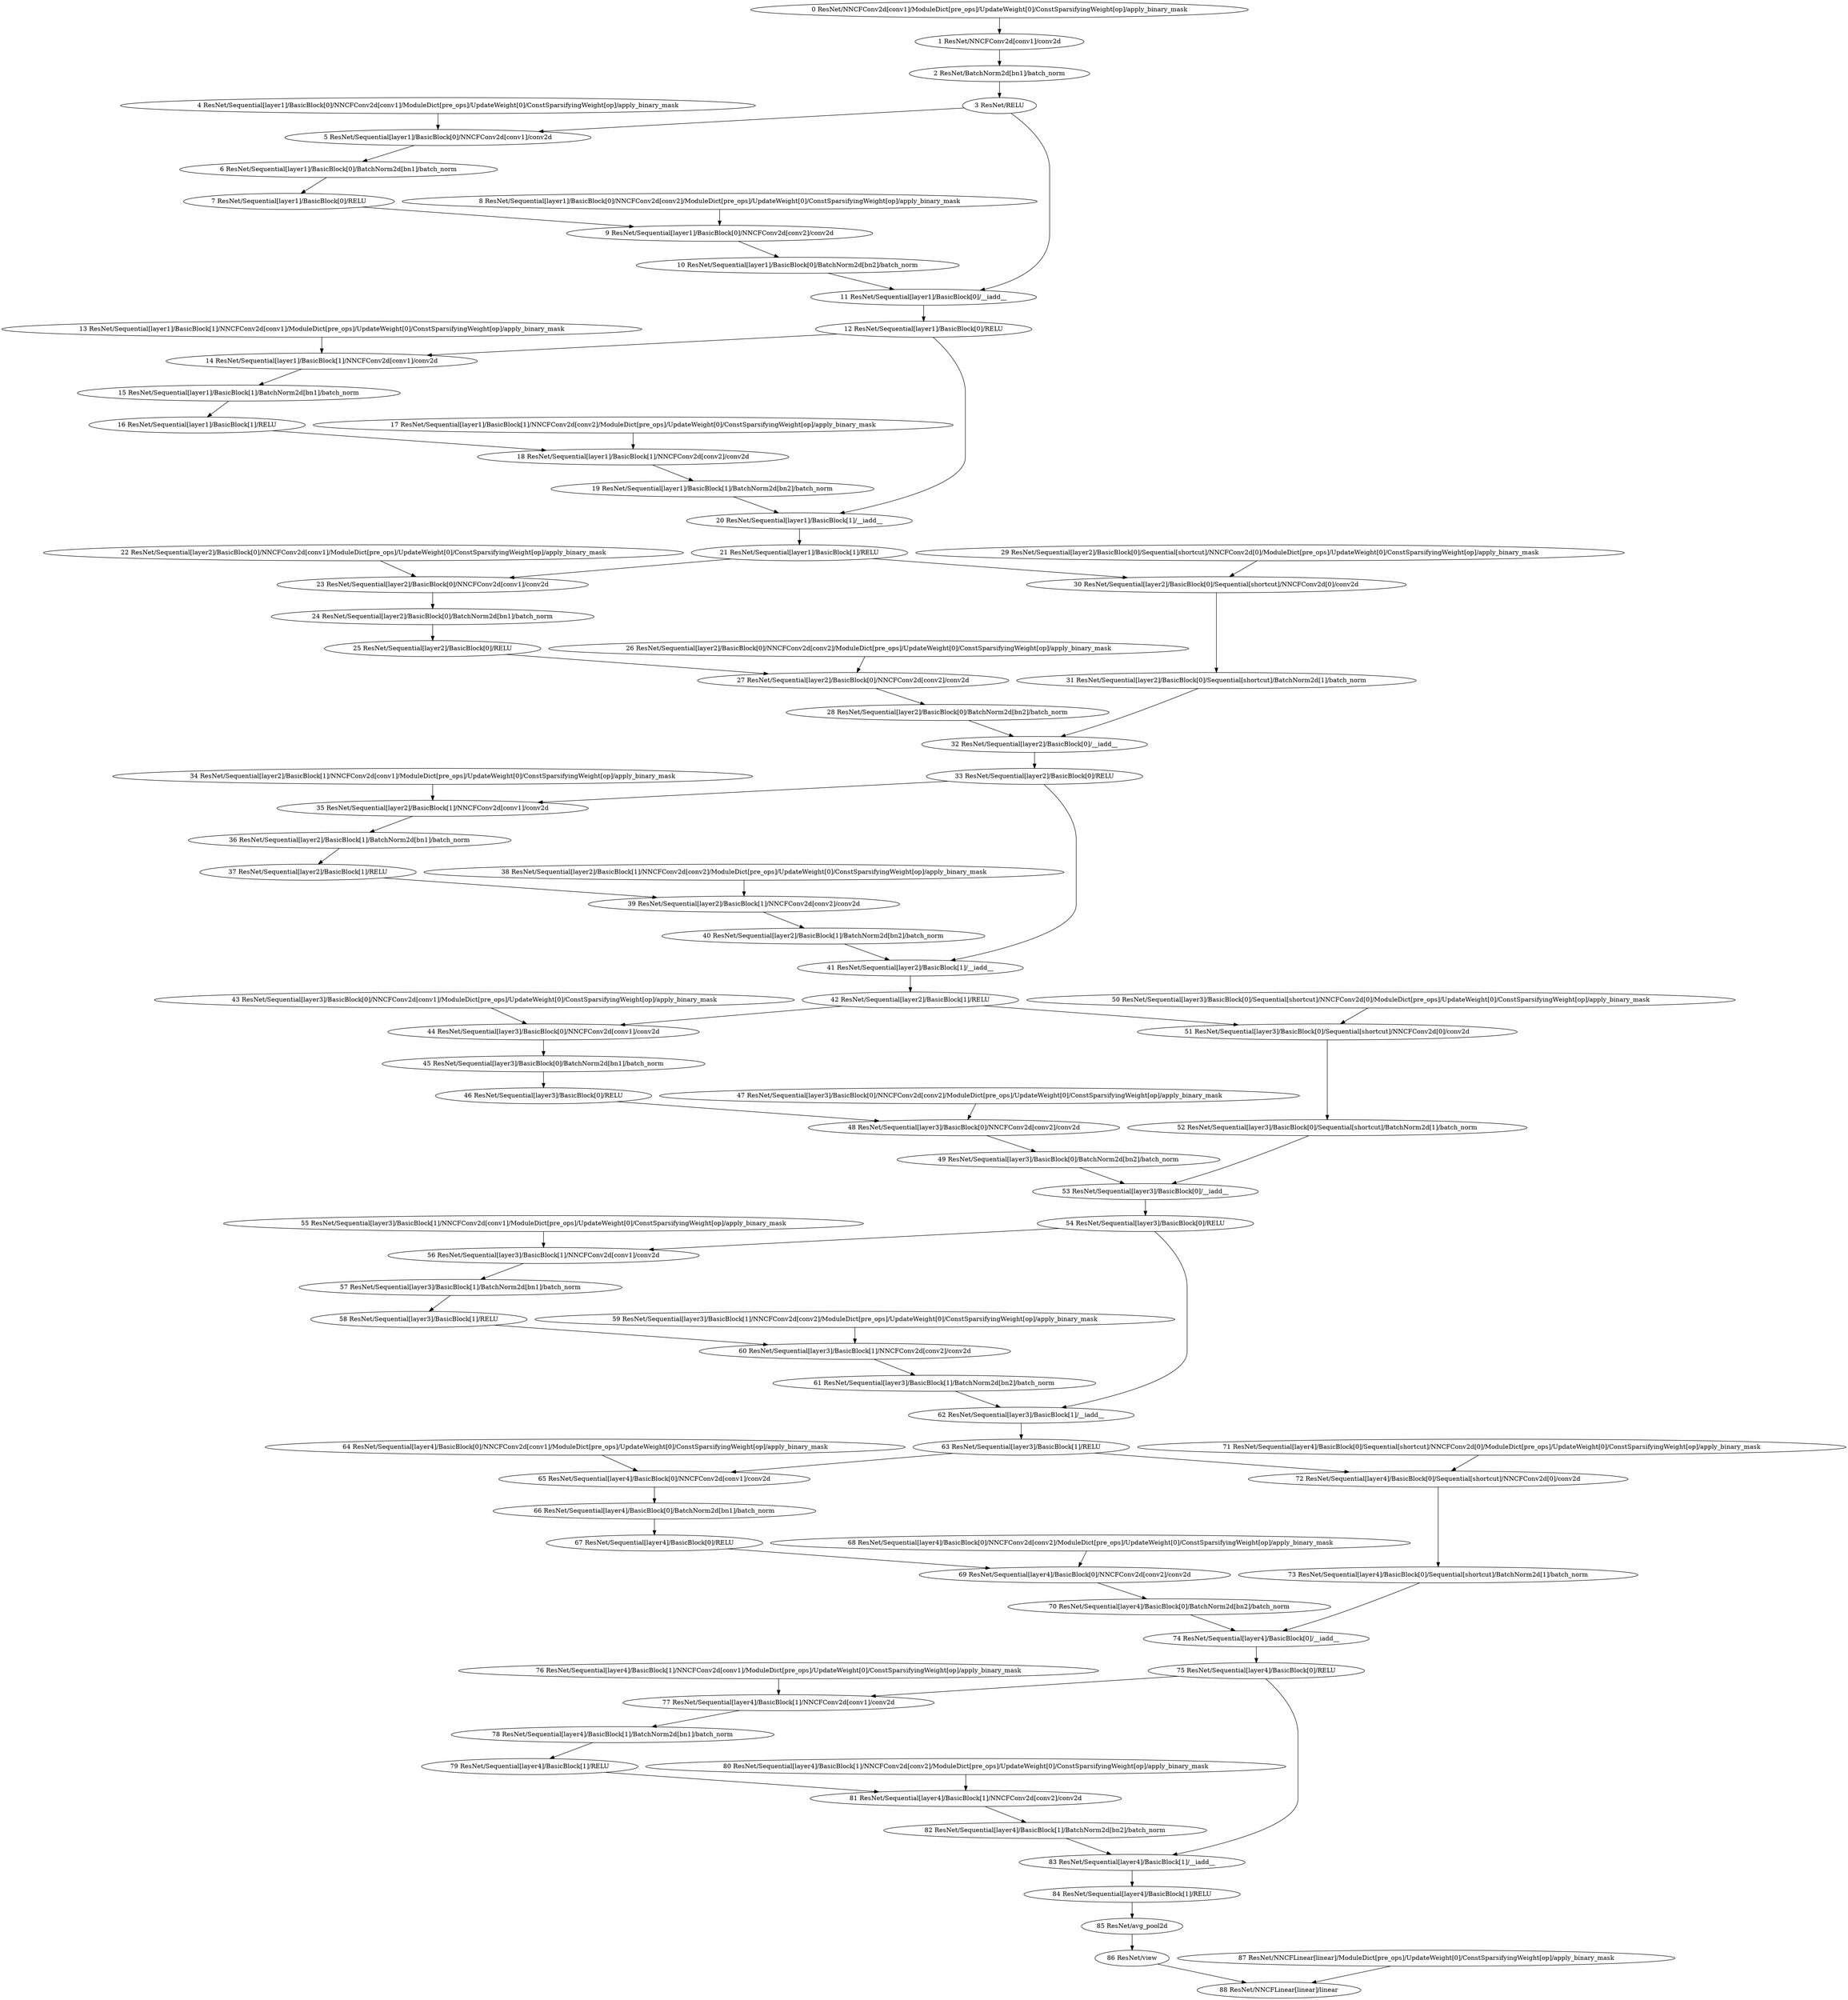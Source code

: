 strict digraph  {
"0 ResNet/NNCFConv2d[conv1]/ModuleDict[pre_ops]/UpdateWeight[0]/ConstSparsifyingWeight[op]/apply_binary_mask" [id=0, scope="ResNet/NNCFConv2d[conv1]/ModuleDict[pre_ops]/UpdateWeight[0]/ConstSparsifyingWeight[op]", type=apply_binary_mask];
"1 ResNet/NNCFConv2d[conv1]/conv2d" [id=1, scope="ResNet/NNCFConv2d[conv1]", type=conv2d];
"2 ResNet/BatchNorm2d[bn1]/batch_norm" [id=2, scope="ResNet/BatchNorm2d[bn1]", type=batch_norm];
"3 ResNet/RELU" [id=3, scope=ResNet, type=RELU];
"4 ResNet/Sequential[layer1]/BasicBlock[0]/NNCFConv2d[conv1]/ModuleDict[pre_ops]/UpdateWeight[0]/ConstSparsifyingWeight[op]/apply_binary_mask" [id=4, scope="ResNet/Sequential[layer1]/BasicBlock[0]/NNCFConv2d[conv1]/ModuleDict[pre_ops]/UpdateWeight[0]/ConstSparsifyingWeight[op]", type=apply_binary_mask];
"5 ResNet/Sequential[layer1]/BasicBlock[0]/NNCFConv2d[conv1]/conv2d" [id=5, scope="ResNet/Sequential[layer1]/BasicBlock[0]/NNCFConv2d[conv1]", type=conv2d];
"6 ResNet/Sequential[layer1]/BasicBlock[0]/BatchNorm2d[bn1]/batch_norm" [id=6, scope="ResNet/Sequential[layer1]/BasicBlock[0]/BatchNorm2d[bn1]", type=batch_norm];
"7 ResNet/Sequential[layer1]/BasicBlock[0]/RELU" [id=7, scope="ResNet/Sequential[layer1]/BasicBlock[0]", type=RELU];
"8 ResNet/Sequential[layer1]/BasicBlock[0]/NNCFConv2d[conv2]/ModuleDict[pre_ops]/UpdateWeight[0]/ConstSparsifyingWeight[op]/apply_binary_mask" [id=8, scope="ResNet/Sequential[layer1]/BasicBlock[0]/NNCFConv2d[conv2]/ModuleDict[pre_ops]/UpdateWeight[0]/ConstSparsifyingWeight[op]", type=apply_binary_mask];
"9 ResNet/Sequential[layer1]/BasicBlock[0]/NNCFConv2d[conv2]/conv2d" [id=9, scope="ResNet/Sequential[layer1]/BasicBlock[0]/NNCFConv2d[conv2]", type=conv2d];
"10 ResNet/Sequential[layer1]/BasicBlock[0]/BatchNorm2d[bn2]/batch_norm" [id=10, scope="ResNet/Sequential[layer1]/BasicBlock[0]/BatchNorm2d[bn2]", type=batch_norm];
"11 ResNet/Sequential[layer1]/BasicBlock[0]/__iadd__" [id=11, scope="ResNet/Sequential[layer1]/BasicBlock[0]", type=__iadd__];
"12 ResNet/Sequential[layer1]/BasicBlock[0]/RELU" [id=12, scope="ResNet/Sequential[layer1]/BasicBlock[0]", type=RELU];
"13 ResNet/Sequential[layer1]/BasicBlock[1]/NNCFConv2d[conv1]/ModuleDict[pre_ops]/UpdateWeight[0]/ConstSparsifyingWeight[op]/apply_binary_mask" [id=13, scope="ResNet/Sequential[layer1]/BasicBlock[1]/NNCFConv2d[conv1]/ModuleDict[pre_ops]/UpdateWeight[0]/ConstSparsifyingWeight[op]", type=apply_binary_mask];
"14 ResNet/Sequential[layer1]/BasicBlock[1]/NNCFConv2d[conv1]/conv2d" [id=14, scope="ResNet/Sequential[layer1]/BasicBlock[1]/NNCFConv2d[conv1]", type=conv2d];
"15 ResNet/Sequential[layer1]/BasicBlock[1]/BatchNorm2d[bn1]/batch_norm" [id=15, scope="ResNet/Sequential[layer1]/BasicBlock[1]/BatchNorm2d[bn1]", type=batch_norm];
"16 ResNet/Sequential[layer1]/BasicBlock[1]/RELU" [id=16, scope="ResNet/Sequential[layer1]/BasicBlock[1]", type=RELU];
"17 ResNet/Sequential[layer1]/BasicBlock[1]/NNCFConv2d[conv2]/ModuleDict[pre_ops]/UpdateWeight[0]/ConstSparsifyingWeight[op]/apply_binary_mask" [id=17, scope="ResNet/Sequential[layer1]/BasicBlock[1]/NNCFConv2d[conv2]/ModuleDict[pre_ops]/UpdateWeight[0]/ConstSparsifyingWeight[op]", type=apply_binary_mask];
"18 ResNet/Sequential[layer1]/BasicBlock[1]/NNCFConv2d[conv2]/conv2d" [id=18, scope="ResNet/Sequential[layer1]/BasicBlock[1]/NNCFConv2d[conv2]", type=conv2d];
"19 ResNet/Sequential[layer1]/BasicBlock[1]/BatchNorm2d[bn2]/batch_norm" [id=19, scope="ResNet/Sequential[layer1]/BasicBlock[1]/BatchNorm2d[bn2]", type=batch_norm];
"20 ResNet/Sequential[layer1]/BasicBlock[1]/__iadd__" [id=20, scope="ResNet/Sequential[layer1]/BasicBlock[1]", type=__iadd__];
"21 ResNet/Sequential[layer1]/BasicBlock[1]/RELU" [id=21, scope="ResNet/Sequential[layer1]/BasicBlock[1]", type=RELU];
"22 ResNet/Sequential[layer2]/BasicBlock[0]/NNCFConv2d[conv1]/ModuleDict[pre_ops]/UpdateWeight[0]/ConstSparsifyingWeight[op]/apply_binary_mask" [id=22, scope="ResNet/Sequential[layer2]/BasicBlock[0]/NNCFConv2d[conv1]/ModuleDict[pre_ops]/UpdateWeight[0]/ConstSparsifyingWeight[op]", type=apply_binary_mask];
"23 ResNet/Sequential[layer2]/BasicBlock[0]/NNCFConv2d[conv1]/conv2d" [id=23, scope="ResNet/Sequential[layer2]/BasicBlock[0]/NNCFConv2d[conv1]", type=conv2d];
"24 ResNet/Sequential[layer2]/BasicBlock[0]/BatchNorm2d[bn1]/batch_norm" [id=24, scope="ResNet/Sequential[layer2]/BasicBlock[0]/BatchNorm2d[bn1]", type=batch_norm];
"25 ResNet/Sequential[layer2]/BasicBlock[0]/RELU" [id=25, scope="ResNet/Sequential[layer2]/BasicBlock[0]", type=RELU];
"26 ResNet/Sequential[layer2]/BasicBlock[0]/NNCFConv2d[conv2]/ModuleDict[pre_ops]/UpdateWeight[0]/ConstSparsifyingWeight[op]/apply_binary_mask" [id=26, scope="ResNet/Sequential[layer2]/BasicBlock[0]/NNCFConv2d[conv2]/ModuleDict[pre_ops]/UpdateWeight[0]/ConstSparsifyingWeight[op]", type=apply_binary_mask];
"27 ResNet/Sequential[layer2]/BasicBlock[0]/NNCFConv2d[conv2]/conv2d" [id=27, scope="ResNet/Sequential[layer2]/BasicBlock[0]/NNCFConv2d[conv2]", type=conv2d];
"28 ResNet/Sequential[layer2]/BasicBlock[0]/BatchNorm2d[bn2]/batch_norm" [id=28, scope="ResNet/Sequential[layer2]/BasicBlock[0]/BatchNorm2d[bn2]", type=batch_norm];
"29 ResNet/Sequential[layer2]/BasicBlock[0]/Sequential[shortcut]/NNCFConv2d[0]/ModuleDict[pre_ops]/UpdateWeight[0]/ConstSparsifyingWeight[op]/apply_binary_mask" [id=29, scope="ResNet/Sequential[layer2]/BasicBlock[0]/Sequential[shortcut]/NNCFConv2d[0]/ModuleDict[pre_ops]/UpdateWeight[0]/ConstSparsifyingWeight[op]", type=apply_binary_mask];
"30 ResNet/Sequential[layer2]/BasicBlock[0]/Sequential[shortcut]/NNCFConv2d[0]/conv2d" [id=30, scope="ResNet/Sequential[layer2]/BasicBlock[0]/Sequential[shortcut]/NNCFConv2d[0]", type=conv2d];
"31 ResNet/Sequential[layer2]/BasicBlock[0]/Sequential[shortcut]/BatchNorm2d[1]/batch_norm" [id=31, scope="ResNet/Sequential[layer2]/BasicBlock[0]/Sequential[shortcut]/BatchNorm2d[1]", type=batch_norm];
"32 ResNet/Sequential[layer2]/BasicBlock[0]/__iadd__" [id=32, scope="ResNet/Sequential[layer2]/BasicBlock[0]", type=__iadd__];
"33 ResNet/Sequential[layer2]/BasicBlock[0]/RELU" [id=33, scope="ResNet/Sequential[layer2]/BasicBlock[0]", type=RELU];
"34 ResNet/Sequential[layer2]/BasicBlock[1]/NNCFConv2d[conv1]/ModuleDict[pre_ops]/UpdateWeight[0]/ConstSparsifyingWeight[op]/apply_binary_mask" [id=34, scope="ResNet/Sequential[layer2]/BasicBlock[1]/NNCFConv2d[conv1]/ModuleDict[pre_ops]/UpdateWeight[0]/ConstSparsifyingWeight[op]", type=apply_binary_mask];
"35 ResNet/Sequential[layer2]/BasicBlock[1]/NNCFConv2d[conv1]/conv2d" [id=35, scope="ResNet/Sequential[layer2]/BasicBlock[1]/NNCFConv2d[conv1]", type=conv2d];
"36 ResNet/Sequential[layer2]/BasicBlock[1]/BatchNorm2d[bn1]/batch_norm" [id=36, scope="ResNet/Sequential[layer2]/BasicBlock[1]/BatchNorm2d[bn1]", type=batch_norm];
"37 ResNet/Sequential[layer2]/BasicBlock[1]/RELU" [id=37, scope="ResNet/Sequential[layer2]/BasicBlock[1]", type=RELU];
"38 ResNet/Sequential[layer2]/BasicBlock[1]/NNCFConv2d[conv2]/ModuleDict[pre_ops]/UpdateWeight[0]/ConstSparsifyingWeight[op]/apply_binary_mask" [id=38, scope="ResNet/Sequential[layer2]/BasicBlock[1]/NNCFConv2d[conv2]/ModuleDict[pre_ops]/UpdateWeight[0]/ConstSparsifyingWeight[op]", type=apply_binary_mask];
"39 ResNet/Sequential[layer2]/BasicBlock[1]/NNCFConv2d[conv2]/conv2d" [id=39, scope="ResNet/Sequential[layer2]/BasicBlock[1]/NNCFConv2d[conv2]", type=conv2d];
"40 ResNet/Sequential[layer2]/BasicBlock[1]/BatchNorm2d[bn2]/batch_norm" [id=40, scope="ResNet/Sequential[layer2]/BasicBlock[1]/BatchNorm2d[bn2]", type=batch_norm];
"41 ResNet/Sequential[layer2]/BasicBlock[1]/__iadd__" [id=41, scope="ResNet/Sequential[layer2]/BasicBlock[1]", type=__iadd__];
"42 ResNet/Sequential[layer2]/BasicBlock[1]/RELU" [id=42, scope="ResNet/Sequential[layer2]/BasicBlock[1]", type=RELU];
"43 ResNet/Sequential[layer3]/BasicBlock[0]/NNCFConv2d[conv1]/ModuleDict[pre_ops]/UpdateWeight[0]/ConstSparsifyingWeight[op]/apply_binary_mask" [id=43, scope="ResNet/Sequential[layer3]/BasicBlock[0]/NNCFConv2d[conv1]/ModuleDict[pre_ops]/UpdateWeight[0]/ConstSparsifyingWeight[op]", type=apply_binary_mask];
"44 ResNet/Sequential[layer3]/BasicBlock[0]/NNCFConv2d[conv1]/conv2d" [id=44, scope="ResNet/Sequential[layer3]/BasicBlock[0]/NNCFConv2d[conv1]", type=conv2d];
"45 ResNet/Sequential[layer3]/BasicBlock[0]/BatchNorm2d[bn1]/batch_norm" [id=45, scope="ResNet/Sequential[layer3]/BasicBlock[0]/BatchNorm2d[bn1]", type=batch_norm];
"46 ResNet/Sequential[layer3]/BasicBlock[0]/RELU" [id=46, scope="ResNet/Sequential[layer3]/BasicBlock[0]", type=RELU];
"47 ResNet/Sequential[layer3]/BasicBlock[0]/NNCFConv2d[conv2]/ModuleDict[pre_ops]/UpdateWeight[0]/ConstSparsifyingWeight[op]/apply_binary_mask" [id=47, scope="ResNet/Sequential[layer3]/BasicBlock[0]/NNCFConv2d[conv2]/ModuleDict[pre_ops]/UpdateWeight[0]/ConstSparsifyingWeight[op]", type=apply_binary_mask];
"48 ResNet/Sequential[layer3]/BasicBlock[0]/NNCFConv2d[conv2]/conv2d" [id=48, scope="ResNet/Sequential[layer3]/BasicBlock[0]/NNCFConv2d[conv2]", type=conv2d];
"49 ResNet/Sequential[layer3]/BasicBlock[0]/BatchNorm2d[bn2]/batch_norm" [id=49, scope="ResNet/Sequential[layer3]/BasicBlock[0]/BatchNorm2d[bn2]", type=batch_norm];
"50 ResNet/Sequential[layer3]/BasicBlock[0]/Sequential[shortcut]/NNCFConv2d[0]/ModuleDict[pre_ops]/UpdateWeight[0]/ConstSparsifyingWeight[op]/apply_binary_mask" [id=50, scope="ResNet/Sequential[layer3]/BasicBlock[0]/Sequential[shortcut]/NNCFConv2d[0]/ModuleDict[pre_ops]/UpdateWeight[0]/ConstSparsifyingWeight[op]", type=apply_binary_mask];
"51 ResNet/Sequential[layer3]/BasicBlock[0]/Sequential[shortcut]/NNCFConv2d[0]/conv2d" [id=51, scope="ResNet/Sequential[layer3]/BasicBlock[0]/Sequential[shortcut]/NNCFConv2d[0]", type=conv2d];
"52 ResNet/Sequential[layer3]/BasicBlock[0]/Sequential[shortcut]/BatchNorm2d[1]/batch_norm" [id=52, scope="ResNet/Sequential[layer3]/BasicBlock[0]/Sequential[shortcut]/BatchNorm2d[1]", type=batch_norm];
"53 ResNet/Sequential[layer3]/BasicBlock[0]/__iadd__" [id=53, scope="ResNet/Sequential[layer3]/BasicBlock[0]", type=__iadd__];
"54 ResNet/Sequential[layer3]/BasicBlock[0]/RELU" [id=54, scope="ResNet/Sequential[layer3]/BasicBlock[0]", type=RELU];
"55 ResNet/Sequential[layer3]/BasicBlock[1]/NNCFConv2d[conv1]/ModuleDict[pre_ops]/UpdateWeight[0]/ConstSparsifyingWeight[op]/apply_binary_mask" [id=55, scope="ResNet/Sequential[layer3]/BasicBlock[1]/NNCFConv2d[conv1]/ModuleDict[pre_ops]/UpdateWeight[0]/ConstSparsifyingWeight[op]", type=apply_binary_mask];
"56 ResNet/Sequential[layer3]/BasicBlock[1]/NNCFConv2d[conv1]/conv2d" [id=56, scope="ResNet/Sequential[layer3]/BasicBlock[1]/NNCFConv2d[conv1]", type=conv2d];
"57 ResNet/Sequential[layer3]/BasicBlock[1]/BatchNorm2d[bn1]/batch_norm" [id=57, scope="ResNet/Sequential[layer3]/BasicBlock[1]/BatchNorm2d[bn1]", type=batch_norm];
"58 ResNet/Sequential[layer3]/BasicBlock[1]/RELU" [id=58, scope="ResNet/Sequential[layer3]/BasicBlock[1]", type=RELU];
"59 ResNet/Sequential[layer3]/BasicBlock[1]/NNCFConv2d[conv2]/ModuleDict[pre_ops]/UpdateWeight[0]/ConstSparsifyingWeight[op]/apply_binary_mask" [id=59, scope="ResNet/Sequential[layer3]/BasicBlock[1]/NNCFConv2d[conv2]/ModuleDict[pre_ops]/UpdateWeight[0]/ConstSparsifyingWeight[op]", type=apply_binary_mask];
"60 ResNet/Sequential[layer3]/BasicBlock[1]/NNCFConv2d[conv2]/conv2d" [id=60, scope="ResNet/Sequential[layer3]/BasicBlock[1]/NNCFConv2d[conv2]", type=conv2d];
"61 ResNet/Sequential[layer3]/BasicBlock[1]/BatchNorm2d[bn2]/batch_norm" [id=61, scope="ResNet/Sequential[layer3]/BasicBlock[1]/BatchNorm2d[bn2]", type=batch_norm];
"62 ResNet/Sequential[layer3]/BasicBlock[1]/__iadd__" [id=62, scope="ResNet/Sequential[layer3]/BasicBlock[1]", type=__iadd__];
"63 ResNet/Sequential[layer3]/BasicBlock[1]/RELU" [id=63, scope="ResNet/Sequential[layer3]/BasicBlock[1]", type=RELU];
"64 ResNet/Sequential[layer4]/BasicBlock[0]/NNCFConv2d[conv1]/ModuleDict[pre_ops]/UpdateWeight[0]/ConstSparsifyingWeight[op]/apply_binary_mask" [id=64, scope="ResNet/Sequential[layer4]/BasicBlock[0]/NNCFConv2d[conv1]/ModuleDict[pre_ops]/UpdateWeight[0]/ConstSparsifyingWeight[op]", type=apply_binary_mask];
"65 ResNet/Sequential[layer4]/BasicBlock[0]/NNCFConv2d[conv1]/conv2d" [id=65, scope="ResNet/Sequential[layer4]/BasicBlock[0]/NNCFConv2d[conv1]", type=conv2d];
"66 ResNet/Sequential[layer4]/BasicBlock[0]/BatchNorm2d[bn1]/batch_norm" [id=66, scope="ResNet/Sequential[layer4]/BasicBlock[0]/BatchNorm2d[bn1]", type=batch_norm];
"67 ResNet/Sequential[layer4]/BasicBlock[0]/RELU" [id=67, scope="ResNet/Sequential[layer4]/BasicBlock[0]", type=RELU];
"68 ResNet/Sequential[layer4]/BasicBlock[0]/NNCFConv2d[conv2]/ModuleDict[pre_ops]/UpdateWeight[0]/ConstSparsifyingWeight[op]/apply_binary_mask" [id=68, scope="ResNet/Sequential[layer4]/BasicBlock[0]/NNCFConv2d[conv2]/ModuleDict[pre_ops]/UpdateWeight[0]/ConstSparsifyingWeight[op]", type=apply_binary_mask];
"69 ResNet/Sequential[layer4]/BasicBlock[0]/NNCFConv2d[conv2]/conv2d" [id=69, scope="ResNet/Sequential[layer4]/BasicBlock[0]/NNCFConv2d[conv2]", type=conv2d];
"70 ResNet/Sequential[layer4]/BasicBlock[0]/BatchNorm2d[bn2]/batch_norm" [id=70, scope="ResNet/Sequential[layer4]/BasicBlock[0]/BatchNorm2d[bn2]", type=batch_norm];
"71 ResNet/Sequential[layer4]/BasicBlock[0]/Sequential[shortcut]/NNCFConv2d[0]/ModuleDict[pre_ops]/UpdateWeight[0]/ConstSparsifyingWeight[op]/apply_binary_mask" [id=71, scope="ResNet/Sequential[layer4]/BasicBlock[0]/Sequential[shortcut]/NNCFConv2d[0]/ModuleDict[pre_ops]/UpdateWeight[0]/ConstSparsifyingWeight[op]", type=apply_binary_mask];
"72 ResNet/Sequential[layer4]/BasicBlock[0]/Sequential[shortcut]/NNCFConv2d[0]/conv2d" [id=72, scope="ResNet/Sequential[layer4]/BasicBlock[0]/Sequential[shortcut]/NNCFConv2d[0]", type=conv2d];
"73 ResNet/Sequential[layer4]/BasicBlock[0]/Sequential[shortcut]/BatchNorm2d[1]/batch_norm" [id=73, scope="ResNet/Sequential[layer4]/BasicBlock[0]/Sequential[shortcut]/BatchNorm2d[1]", type=batch_norm];
"74 ResNet/Sequential[layer4]/BasicBlock[0]/__iadd__" [id=74, scope="ResNet/Sequential[layer4]/BasicBlock[0]", type=__iadd__];
"75 ResNet/Sequential[layer4]/BasicBlock[0]/RELU" [id=75, scope="ResNet/Sequential[layer4]/BasicBlock[0]", type=RELU];
"76 ResNet/Sequential[layer4]/BasicBlock[1]/NNCFConv2d[conv1]/ModuleDict[pre_ops]/UpdateWeight[0]/ConstSparsifyingWeight[op]/apply_binary_mask" [id=76, scope="ResNet/Sequential[layer4]/BasicBlock[1]/NNCFConv2d[conv1]/ModuleDict[pre_ops]/UpdateWeight[0]/ConstSparsifyingWeight[op]", type=apply_binary_mask];
"77 ResNet/Sequential[layer4]/BasicBlock[1]/NNCFConv2d[conv1]/conv2d" [id=77, scope="ResNet/Sequential[layer4]/BasicBlock[1]/NNCFConv2d[conv1]", type=conv2d];
"78 ResNet/Sequential[layer4]/BasicBlock[1]/BatchNorm2d[bn1]/batch_norm" [id=78, scope="ResNet/Sequential[layer4]/BasicBlock[1]/BatchNorm2d[bn1]", type=batch_norm];
"79 ResNet/Sequential[layer4]/BasicBlock[1]/RELU" [id=79, scope="ResNet/Sequential[layer4]/BasicBlock[1]", type=RELU];
"80 ResNet/Sequential[layer4]/BasicBlock[1]/NNCFConv2d[conv2]/ModuleDict[pre_ops]/UpdateWeight[0]/ConstSparsifyingWeight[op]/apply_binary_mask" [id=80, scope="ResNet/Sequential[layer4]/BasicBlock[1]/NNCFConv2d[conv2]/ModuleDict[pre_ops]/UpdateWeight[0]/ConstSparsifyingWeight[op]", type=apply_binary_mask];
"81 ResNet/Sequential[layer4]/BasicBlock[1]/NNCFConv2d[conv2]/conv2d" [id=81, scope="ResNet/Sequential[layer4]/BasicBlock[1]/NNCFConv2d[conv2]", type=conv2d];
"82 ResNet/Sequential[layer4]/BasicBlock[1]/BatchNorm2d[bn2]/batch_norm" [id=82, scope="ResNet/Sequential[layer4]/BasicBlock[1]/BatchNorm2d[bn2]", type=batch_norm];
"83 ResNet/Sequential[layer4]/BasicBlock[1]/__iadd__" [id=83, scope="ResNet/Sequential[layer4]/BasicBlock[1]", type=__iadd__];
"84 ResNet/Sequential[layer4]/BasicBlock[1]/RELU" [id=84, scope="ResNet/Sequential[layer4]/BasicBlock[1]", type=RELU];
"85 ResNet/avg_pool2d" [id=85, scope=ResNet, type=avg_pool2d];
"86 ResNet/view" [id=86, scope=ResNet, type=view];
"87 ResNet/NNCFLinear[linear]/ModuleDict[pre_ops]/UpdateWeight[0]/ConstSparsifyingWeight[op]/apply_binary_mask" [id=87, scope="ResNet/NNCFLinear[linear]/ModuleDict[pre_ops]/UpdateWeight[0]/ConstSparsifyingWeight[op]", type=apply_binary_mask];
"88 ResNet/NNCFLinear[linear]/linear" [id=88, scope="ResNet/NNCFLinear[linear]", type=linear];
"0 ResNet/NNCFConv2d[conv1]/ModuleDict[pre_ops]/UpdateWeight[0]/ConstSparsifyingWeight[op]/apply_binary_mask" -> "1 ResNet/NNCFConv2d[conv1]/conv2d";
"1 ResNet/NNCFConv2d[conv1]/conv2d" -> "2 ResNet/BatchNorm2d[bn1]/batch_norm";
"2 ResNet/BatchNorm2d[bn1]/batch_norm" -> "3 ResNet/RELU";
"3 ResNet/RELU" -> "5 ResNet/Sequential[layer1]/BasicBlock[0]/NNCFConv2d[conv1]/conv2d";
"3 ResNet/RELU" -> "11 ResNet/Sequential[layer1]/BasicBlock[0]/__iadd__";
"4 ResNet/Sequential[layer1]/BasicBlock[0]/NNCFConv2d[conv1]/ModuleDict[pre_ops]/UpdateWeight[0]/ConstSparsifyingWeight[op]/apply_binary_mask" -> "5 ResNet/Sequential[layer1]/BasicBlock[0]/NNCFConv2d[conv1]/conv2d";
"5 ResNet/Sequential[layer1]/BasicBlock[0]/NNCFConv2d[conv1]/conv2d" -> "6 ResNet/Sequential[layer1]/BasicBlock[0]/BatchNorm2d[bn1]/batch_norm";
"6 ResNet/Sequential[layer1]/BasicBlock[0]/BatchNorm2d[bn1]/batch_norm" -> "7 ResNet/Sequential[layer1]/BasicBlock[0]/RELU";
"7 ResNet/Sequential[layer1]/BasicBlock[0]/RELU" -> "9 ResNet/Sequential[layer1]/BasicBlock[0]/NNCFConv2d[conv2]/conv2d";
"8 ResNet/Sequential[layer1]/BasicBlock[0]/NNCFConv2d[conv2]/ModuleDict[pre_ops]/UpdateWeight[0]/ConstSparsifyingWeight[op]/apply_binary_mask" -> "9 ResNet/Sequential[layer1]/BasicBlock[0]/NNCFConv2d[conv2]/conv2d";
"9 ResNet/Sequential[layer1]/BasicBlock[0]/NNCFConv2d[conv2]/conv2d" -> "10 ResNet/Sequential[layer1]/BasicBlock[0]/BatchNorm2d[bn2]/batch_norm";
"10 ResNet/Sequential[layer1]/BasicBlock[0]/BatchNorm2d[bn2]/batch_norm" -> "11 ResNet/Sequential[layer1]/BasicBlock[0]/__iadd__";
"11 ResNet/Sequential[layer1]/BasicBlock[0]/__iadd__" -> "12 ResNet/Sequential[layer1]/BasicBlock[0]/RELU";
"12 ResNet/Sequential[layer1]/BasicBlock[0]/RELU" -> "14 ResNet/Sequential[layer1]/BasicBlock[1]/NNCFConv2d[conv1]/conv2d";
"12 ResNet/Sequential[layer1]/BasicBlock[0]/RELU" -> "20 ResNet/Sequential[layer1]/BasicBlock[1]/__iadd__";
"13 ResNet/Sequential[layer1]/BasicBlock[1]/NNCFConv2d[conv1]/ModuleDict[pre_ops]/UpdateWeight[0]/ConstSparsifyingWeight[op]/apply_binary_mask" -> "14 ResNet/Sequential[layer1]/BasicBlock[1]/NNCFConv2d[conv1]/conv2d";
"14 ResNet/Sequential[layer1]/BasicBlock[1]/NNCFConv2d[conv1]/conv2d" -> "15 ResNet/Sequential[layer1]/BasicBlock[1]/BatchNorm2d[bn1]/batch_norm";
"15 ResNet/Sequential[layer1]/BasicBlock[1]/BatchNorm2d[bn1]/batch_norm" -> "16 ResNet/Sequential[layer1]/BasicBlock[1]/RELU";
"16 ResNet/Sequential[layer1]/BasicBlock[1]/RELU" -> "18 ResNet/Sequential[layer1]/BasicBlock[1]/NNCFConv2d[conv2]/conv2d";
"17 ResNet/Sequential[layer1]/BasicBlock[1]/NNCFConv2d[conv2]/ModuleDict[pre_ops]/UpdateWeight[0]/ConstSparsifyingWeight[op]/apply_binary_mask" -> "18 ResNet/Sequential[layer1]/BasicBlock[1]/NNCFConv2d[conv2]/conv2d";
"18 ResNet/Sequential[layer1]/BasicBlock[1]/NNCFConv2d[conv2]/conv2d" -> "19 ResNet/Sequential[layer1]/BasicBlock[1]/BatchNorm2d[bn2]/batch_norm";
"19 ResNet/Sequential[layer1]/BasicBlock[1]/BatchNorm2d[bn2]/batch_norm" -> "20 ResNet/Sequential[layer1]/BasicBlock[1]/__iadd__";
"20 ResNet/Sequential[layer1]/BasicBlock[1]/__iadd__" -> "21 ResNet/Sequential[layer1]/BasicBlock[1]/RELU";
"21 ResNet/Sequential[layer1]/BasicBlock[1]/RELU" -> "23 ResNet/Sequential[layer2]/BasicBlock[0]/NNCFConv2d[conv1]/conv2d";
"21 ResNet/Sequential[layer1]/BasicBlock[1]/RELU" -> "30 ResNet/Sequential[layer2]/BasicBlock[0]/Sequential[shortcut]/NNCFConv2d[0]/conv2d";
"22 ResNet/Sequential[layer2]/BasicBlock[0]/NNCFConv2d[conv1]/ModuleDict[pre_ops]/UpdateWeight[0]/ConstSparsifyingWeight[op]/apply_binary_mask" -> "23 ResNet/Sequential[layer2]/BasicBlock[0]/NNCFConv2d[conv1]/conv2d";
"23 ResNet/Sequential[layer2]/BasicBlock[0]/NNCFConv2d[conv1]/conv2d" -> "24 ResNet/Sequential[layer2]/BasicBlock[0]/BatchNorm2d[bn1]/batch_norm";
"24 ResNet/Sequential[layer2]/BasicBlock[0]/BatchNorm2d[bn1]/batch_norm" -> "25 ResNet/Sequential[layer2]/BasicBlock[0]/RELU";
"25 ResNet/Sequential[layer2]/BasicBlock[0]/RELU" -> "27 ResNet/Sequential[layer2]/BasicBlock[0]/NNCFConv2d[conv2]/conv2d";
"26 ResNet/Sequential[layer2]/BasicBlock[0]/NNCFConv2d[conv2]/ModuleDict[pre_ops]/UpdateWeight[0]/ConstSparsifyingWeight[op]/apply_binary_mask" -> "27 ResNet/Sequential[layer2]/BasicBlock[0]/NNCFConv2d[conv2]/conv2d";
"27 ResNet/Sequential[layer2]/BasicBlock[0]/NNCFConv2d[conv2]/conv2d" -> "28 ResNet/Sequential[layer2]/BasicBlock[0]/BatchNorm2d[bn2]/batch_norm";
"28 ResNet/Sequential[layer2]/BasicBlock[0]/BatchNorm2d[bn2]/batch_norm" -> "32 ResNet/Sequential[layer2]/BasicBlock[0]/__iadd__";
"29 ResNet/Sequential[layer2]/BasicBlock[0]/Sequential[shortcut]/NNCFConv2d[0]/ModuleDict[pre_ops]/UpdateWeight[0]/ConstSparsifyingWeight[op]/apply_binary_mask" -> "30 ResNet/Sequential[layer2]/BasicBlock[0]/Sequential[shortcut]/NNCFConv2d[0]/conv2d";
"30 ResNet/Sequential[layer2]/BasicBlock[0]/Sequential[shortcut]/NNCFConv2d[0]/conv2d" -> "31 ResNet/Sequential[layer2]/BasicBlock[0]/Sequential[shortcut]/BatchNorm2d[1]/batch_norm";
"31 ResNet/Sequential[layer2]/BasicBlock[0]/Sequential[shortcut]/BatchNorm2d[1]/batch_norm" -> "32 ResNet/Sequential[layer2]/BasicBlock[0]/__iadd__";
"32 ResNet/Sequential[layer2]/BasicBlock[0]/__iadd__" -> "33 ResNet/Sequential[layer2]/BasicBlock[0]/RELU";
"33 ResNet/Sequential[layer2]/BasicBlock[0]/RELU" -> "35 ResNet/Sequential[layer2]/BasicBlock[1]/NNCFConv2d[conv1]/conv2d";
"33 ResNet/Sequential[layer2]/BasicBlock[0]/RELU" -> "41 ResNet/Sequential[layer2]/BasicBlock[1]/__iadd__";
"34 ResNet/Sequential[layer2]/BasicBlock[1]/NNCFConv2d[conv1]/ModuleDict[pre_ops]/UpdateWeight[0]/ConstSparsifyingWeight[op]/apply_binary_mask" -> "35 ResNet/Sequential[layer2]/BasicBlock[1]/NNCFConv2d[conv1]/conv2d";
"35 ResNet/Sequential[layer2]/BasicBlock[1]/NNCFConv2d[conv1]/conv2d" -> "36 ResNet/Sequential[layer2]/BasicBlock[1]/BatchNorm2d[bn1]/batch_norm";
"36 ResNet/Sequential[layer2]/BasicBlock[1]/BatchNorm2d[bn1]/batch_norm" -> "37 ResNet/Sequential[layer2]/BasicBlock[1]/RELU";
"37 ResNet/Sequential[layer2]/BasicBlock[1]/RELU" -> "39 ResNet/Sequential[layer2]/BasicBlock[1]/NNCFConv2d[conv2]/conv2d";
"38 ResNet/Sequential[layer2]/BasicBlock[1]/NNCFConv2d[conv2]/ModuleDict[pre_ops]/UpdateWeight[0]/ConstSparsifyingWeight[op]/apply_binary_mask" -> "39 ResNet/Sequential[layer2]/BasicBlock[1]/NNCFConv2d[conv2]/conv2d";
"39 ResNet/Sequential[layer2]/BasicBlock[1]/NNCFConv2d[conv2]/conv2d" -> "40 ResNet/Sequential[layer2]/BasicBlock[1]/BatchNorm2d[bn2]/batch_norm";
"40 ResNet/Sequential[layer2]/BasicBlock[1]/BatchNorm2d[bn2]/batch_norm" -> "41 ResNet/Sequential[layer2]/BasicBlock[1]/__iadd__";
"41 ResNet/Sequential[layer2]/BasicBlock[1]/__iadd__" -> "42 ResNet/Sequential[layer2]/BasicBlock[1]/RELU";
"42 ResNet/Sequential[layer2]/BasicBlock[1]/RELU" -> "44 ResNet/Sequential[layer3]/BasicBlock[0]/NNCFConv2d[conv1]/conv2d";
"42 ResNet/Sequential[layer2]/BasicBlock[1]/RELU" -> "51 ResNet/Sequential[layer3]/BasicBlock[0]/Sequential[shortcut]/NNCFConv2d[0]/conv2d";
"43 ResNet/Sequential[layer3]/BasicBlock[0]/NNCFConv2d[conv1]/ModuleDict[pre_ops]/UpdateWeight[0]/ConstSparsifyingWeight[op]/apply_binary_mask" -> "44 ResNet/Sequential[layer3]/BasicBlock[0]/NNCFConv2d[conv1]/conv2d";
"44 ResNet/Sequential[layer3]/BasicBlock[0]/NNCFConv2d[conv1]/conv2d" -> "45 ResNet/Sequential[layer3]/BasicBlock[0]/BatchNorm2d[bn1]/batch_norm";
"45 ResNet/Sequential[layer3]/BasicBlock[0]/BatchNorm2d[bn1]/batch_norm" -> "46 ResNet/Sequential[layer3]/BasicBlock[0]/RELU";
"46 ResNet/Sequential[layer3]/BasicBlock[0]/RELU" -> "48 ResNet/Sequential[layer3]/BasicBlock[0]/NNCFConv2d[conv2]/conv2d";
"47 ResNet/Sequential[layer3]/BasicBlock[0]/NNCFConv2d[conv2]/ModuleDict[pre_ops]/UpdateWeight[0]/ConstSparsifyingWeight[op]/apply_binary_mask" -> "48 ResNet/Sequential[layer3]/BasicBlock[0]/NNCFConv2d[conv2]/conv2d";
"48 ResNet/Sequential[layer3]/BasicBlock[0]/NNCFConv2d[conv2]/conv2d" -> "49 ResNet/Sequential[layer3]/BasicBlock[0]/BatchNorm2d[bn2]/batch_norm";
"49 ResNet/Sequential[layer3]/BasicBlock[0]/BatchNorm2d[bn2]/batch_norm" -> "53 ResNet/Sequential[layer3]/BasicBlock[0]/__iadd__";
"50 ResNet/Sequential[layer3]/BasicBlock[0]/Sequential[shortcut]/NNCFConv2d[0]/ModuleDict[pre_ops]/UpdateWeight[0]/ConstSparsifyingWeight[op]/apply_binary_mask" -> "51 ResNet/Sequential[layer3]/BasicBlock[0]/Sequential[shortcut]/NNCFConv2d[0]/conv2d";
"51 ResNet/Sequential[layer3]/BasicBlock[0]/Sequential[shortcut]/NNCFConv2d[0]/conv2d" -> "52 ResNet/Sequential[layer3]/BasicBlock[0]/Sequential[shortcut]/BatchNorm2d[1]/batch_norm";
"52 ResNet/Sequential[layer3]/BasicBlock[0]/Sequential[shortcut]/BatchNorm2d[1]/batch_norm" -> "53 ResNet/Sequential[layer3]/BasicBlock[0]/__iadd__";
"53 ResNet/Sequential[layer3]/BasicBlock[0]/__iadd__" -> "54 ResNet/Sequential[layer3]/BasicBlock[0]/RELU";
"54 ResNet/Sequential[layer3]/BasicBlock[0]/RELU" -> "56 ResNet/Sequential[layer3]/BasicBlock[1]/NNCFConv2d[conv1]/conv2d";
"54 ResNet/Sequential[layer3]/BasicBlock[0]/RELU" -> "62 ResNet/Sequential[layer3]/BasicBlock[1]/__iadd__";
"55 ResNet/Sequential[layer3]/BasicBlock[1]/NNCFConv2d[conv1]/ModuleDict[pre_ops]/UpdateWeight[0]/ConstSparsifyingWeight[op]/apply_binary_mask" -> "56 ResNet/Sequential[layer3]/BasicBlock[1]/NNCFConv2d[conv1]/conv2d";
"56 ResNet/Sequential[layer3]/BasicBlock[1]/NNCFConv2d[conv1]/conv2d" -> "57 ResNet/Sequential[layer3]/BasicBlock[1]/BatchNorm2d[bn1]/batch_norm";
"57 ResNet/Sequential[layer3]/BasicBlock[1]/BatchNorm2d[bn1]/batch_norm" -> "58 ResNet/Sequential[layer3]/BasicBlock[1]/RELU";
"58 ResNet/Sequential[layer3]/BasicBlock[1]/RELU" -> "60 ResNet/Sequential[layer3]/BasicBlock[1]/NNCFConv2d[conv2]/conv2d";
"59 ResNet/Sequential[layer3]/BasicBlock[1]/NNCFConv2d[conv2]/ModuleDict[pre_ops]/UpdateWeight[0]/ConstSparsifyingWeight[op]/apply_binary_mask" -> "60 ResNet/Sequential[layer3]/BasicBlock[1]/NNCFConv2d[conv2]/conv2d";
"60 ResNet/Sequential[layer3]/BasicBlock[1]/NNCFConv2d[conv2]/conv2d" -> "61 ResNet/Sequential[layer3]/BasicBlock[1]/BatchNorm2d[bn2]/batch_norm";
"61 ResNet/Sequential[layer3]/BasicBlock[1]/BatchNorm2d[bn2]/batch_norm" -> "62 ResNet/Sequential[layer3]/BasicBlock[1]/__iadd__";
"62 ResNet/Sequential[layer3]/BasicBlock[1]/__iadd__" -> "63 ResNet/Sequential[layer3]/BasicBlock[1]/RELU";
"63 ResNet/Sequential[layer3]/BasicBlock[1]/RELU" -> "65 ResNet/Sequential[layer4]/BasicBlock[0]/NNCFConv2d[conv1]/conv2d";
"63 ResNet/Sequential[layer3]/BasicBlock[1]/RELU" -> "72 ResNet/Sequential[layer4]/BasicBlock[0]/Sequential[shortcut]/NNCFConv2d[0]/conv2d";
"64 ResNet/Sequential[layer4]/BasicBlock[0]/NNCFConv2d[conv1]/ModuleDict[pre_ops]/UpdateWeight[0]/ConstSparsifyingWeight[op]/apply_binary_mask" -> "65 ResNet/Sequential[layer4]/BasicBlock[0]/NNCFConv2d[conv1]/conv2d";
"65 ResNet/Sequential[layer4]/BasicBlock[0]/NNCFConv2d[conv1]/conv2d" -> "66 ResNet/Sequential[layer4]/BasicBlock[0]/BatchNorm2d[bn1]/batch_norm";
"66 ResNet/Sequential[layer4]/BasicBlock[0]/BatchNorm2d[bn1]/batch_norm" -> "67 ResNet/Sequential[layer4]/BasicBlock[0]/RELU";
"67 ResNet/Sequential[layer4]/BasicBlock[0]/RELU" -> "69 ResNet/Sequential[layer4]/BasicBlock[0]/NNCFConv2d[conv2]/conv2d";
"68 ResNet/Sequential[layer4]/BasicBlock[0]/NNCFConv2d[conv2]/ModuleDict[pre_ops]/UpdateWeight[0]/ConstSparsifyingWeight[op]/apply_binary_mask" -> "69 ResNet/Sequential[layer4]/BasicBlock[0]/NNCFConv2d[conv2]/conv2d";
"69 ResNet/Sequential[layer4]/BasicBlock[0]/NNCFConv2d[conv2]/conv2d" -> "70 ResNet/Sequential[layer4]/BasicBlock[0]/BatchNorm2d[bn2]/batch_norm";
"70 ResNet/Sequential[layer4]/BasicBlock[0]/BatchNorm2d[bn2]/batch_norm" -> "74 ResNet/Sequential[layer4]/BasicBlock[0]/__iadd__";
"71 ResNet/Sequential[layer4]/BasicBlock[0]/Sequential[shortcut]/NNCFConv2d[0]/ModuleDict[pre_ops]/UpdateWeight[0]/ConstSparsifyingWeight[op]/apply_binary_mask" -> "72 ResNet/Sequential[layer4]/BasicBlock[0]/Sequential[shortcut]/NNCFConv2d[0]/conv2d";
"72 ResNet/Sequential[layer4]/BasicBlock[0]/Sequential[shortcut]/NNCFConv2d[0]/conv2d" -> "73 ResNet/Sequential[layer4]/BasicBlock[0]/Sequential[shortcut]/BatchNorm2d[1]/batch_norm";
"73 ResNet/Sequential[layer4]/BasicBlock[0]/Sequential[shortcut]/BatchNorm2d[1]/batch_norm" -> "74 ResNet/Sequential[layer4]/BasicBlock[0]/__iadd__";
"74 ResNet/Sequential[layer4]/BasicBlock[0]/__iadd__" -> "75 ResNet/Sequential[layer4]/BasicBlock[0]/RELU";
"75 ResNet/Sequential[layer4]/BasicBlock[0]/RELU" -> "77 ResNet/Sequential[layer4]/BasicBlock[1]/NNCFConv2d[conv1]/conv2d";
"75 ResNet/Sequential[layer4]/BasicBlock[0]/RELU" -> "83 ResNet/Sequential[layer4]/BasicBlock[1]/__iadd__";
"76 ResNet/Sequential[layer4]/BasicBlock[1]/NNCFConv2d[conv1]/ModuleDict[pre_ops]/UpdateWeight[0]/ConstSparsifyingWeight[op]/apply_binary_mask" -> "77 ResNet/Sequential[layer4]/BasicBlock[1]/NNCFConv2d[conv1]/conv2d";
"77 ResNet/Sequential[layer4]/BasicBlock[1]/NNCFConv2d[conv1]/conv2d" -> "78 ResNet/Sequential[layer4]/BasicBlock[1]/BatchNorm2d[bn1]/batch_norm";
"78 ResNet/Sequential[layer4]/BasicBlock[1]/BatchNorm2d[bn1]/batch_norm" -> "79 ResNet/Sequential[layer4]/BasicBlock[1]/RELU";
"79 ResNet/Sequential[layer4]/BasicBlock[1]/RELU" -> "81 ResNet/Sequential[layer4]/BasicBlock[1]/NNCFConv2d[conv2]/conv2d";
"80 ResNet/Sequential[layer4]/BasicBlock[1]/NNCFConv2d[conv2]/ModuleDict[pre_ops]/UpdateWeight[0]/ConstSparsifyingWeight[op]/apply_binary_mask" -> "81 ResNet/Sequential[layer4]/BasicBlock[1]/NNCFConv2d[conv2]/conv2d";
"81 ResNet/Sequential[layer4]/BasicBlock[1]/NNCFConv2d[conv2]/conv2d" -> "82 ResNet/Sequential[layer4]/BasicBlock[1]/BatchNorm2d[bn2]/batch_norm";
"82 ResNet/Sequential[layer4]/BasicBlock[1]/BatchNorm2d[bn2]/batch_norm" -> "83 ResNet/Sequential[layer4]/BasicBlock[1]/__iadd__";
"83 ResNet/Sequential[layer4]/BasicBlock[1]/__iadd__" -> "84 ResNet/Sequential[layer4]/BasicBlock[1]/RELU";
"84 ResNet/Sequential[layer4]/BasicBlock[1]/RELU" -> "85 ResNet/avg_pool2d";
"85 ResNet/avg_pool2d" -> "86 ResNet/view";
"86 ResNet/view" -> "88 ResNet/NNCFLinear[linear]/linear";
"87 ResNet/NNCFLinear[linear]/ModuleDict[pre_ops]/UpdateWeight[0]/ConstSparsifyingWeight[op]/apply_binary_mask" -> "88 ResNet/NNCFLinear[linear]/linear";
}

